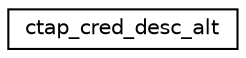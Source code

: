 digraph "Graphical Class Hierarchy"
{
 // LATEX_PDF_SIZE
  edge [fontname="Helvetica",fontsize="10",labelfontname="Helvetica",labelfontsize="10"];
  node [fontname="Helvetica",fontsize="10",shape=record];
  rankdir="LR";
  Node0 [label="ctap_cred_desc_alt",height=0.2,width=0.4,color="black", fillcolor="white", style="filled",URL="$structctap__cred__desc__alt.html",tooltip="CTAP credential description alternative struct."];
}
